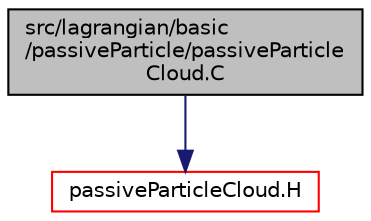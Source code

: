digraph "src/lagrangian/basic/passiveParticle/passiveParticleCloud.C"
{
  bgcolor="transparent";
  edge [fontname="Helvetica",fontsize="10",labelfontname="Helvetica",labelfontsize="10"];
  node [fontname="Helvetica",fontsize="10",shape=record];
  Node0 [label="src/lagrangian/basic\l/passiveParticle/passiveParticle\lCloud.C",height=0.2,width=0.4,color="black", fillcolor="grey75", style="filled", fontcolor="black"];
  Node0 -> Node1 [color="midnightblue",fontsize="10",style="solid",fontname="Helvetica"];
  Node1 [label="passiveParticleCloud.H",height=0.2,width=0.4,color="red",URL="$a05588.html"];
}
